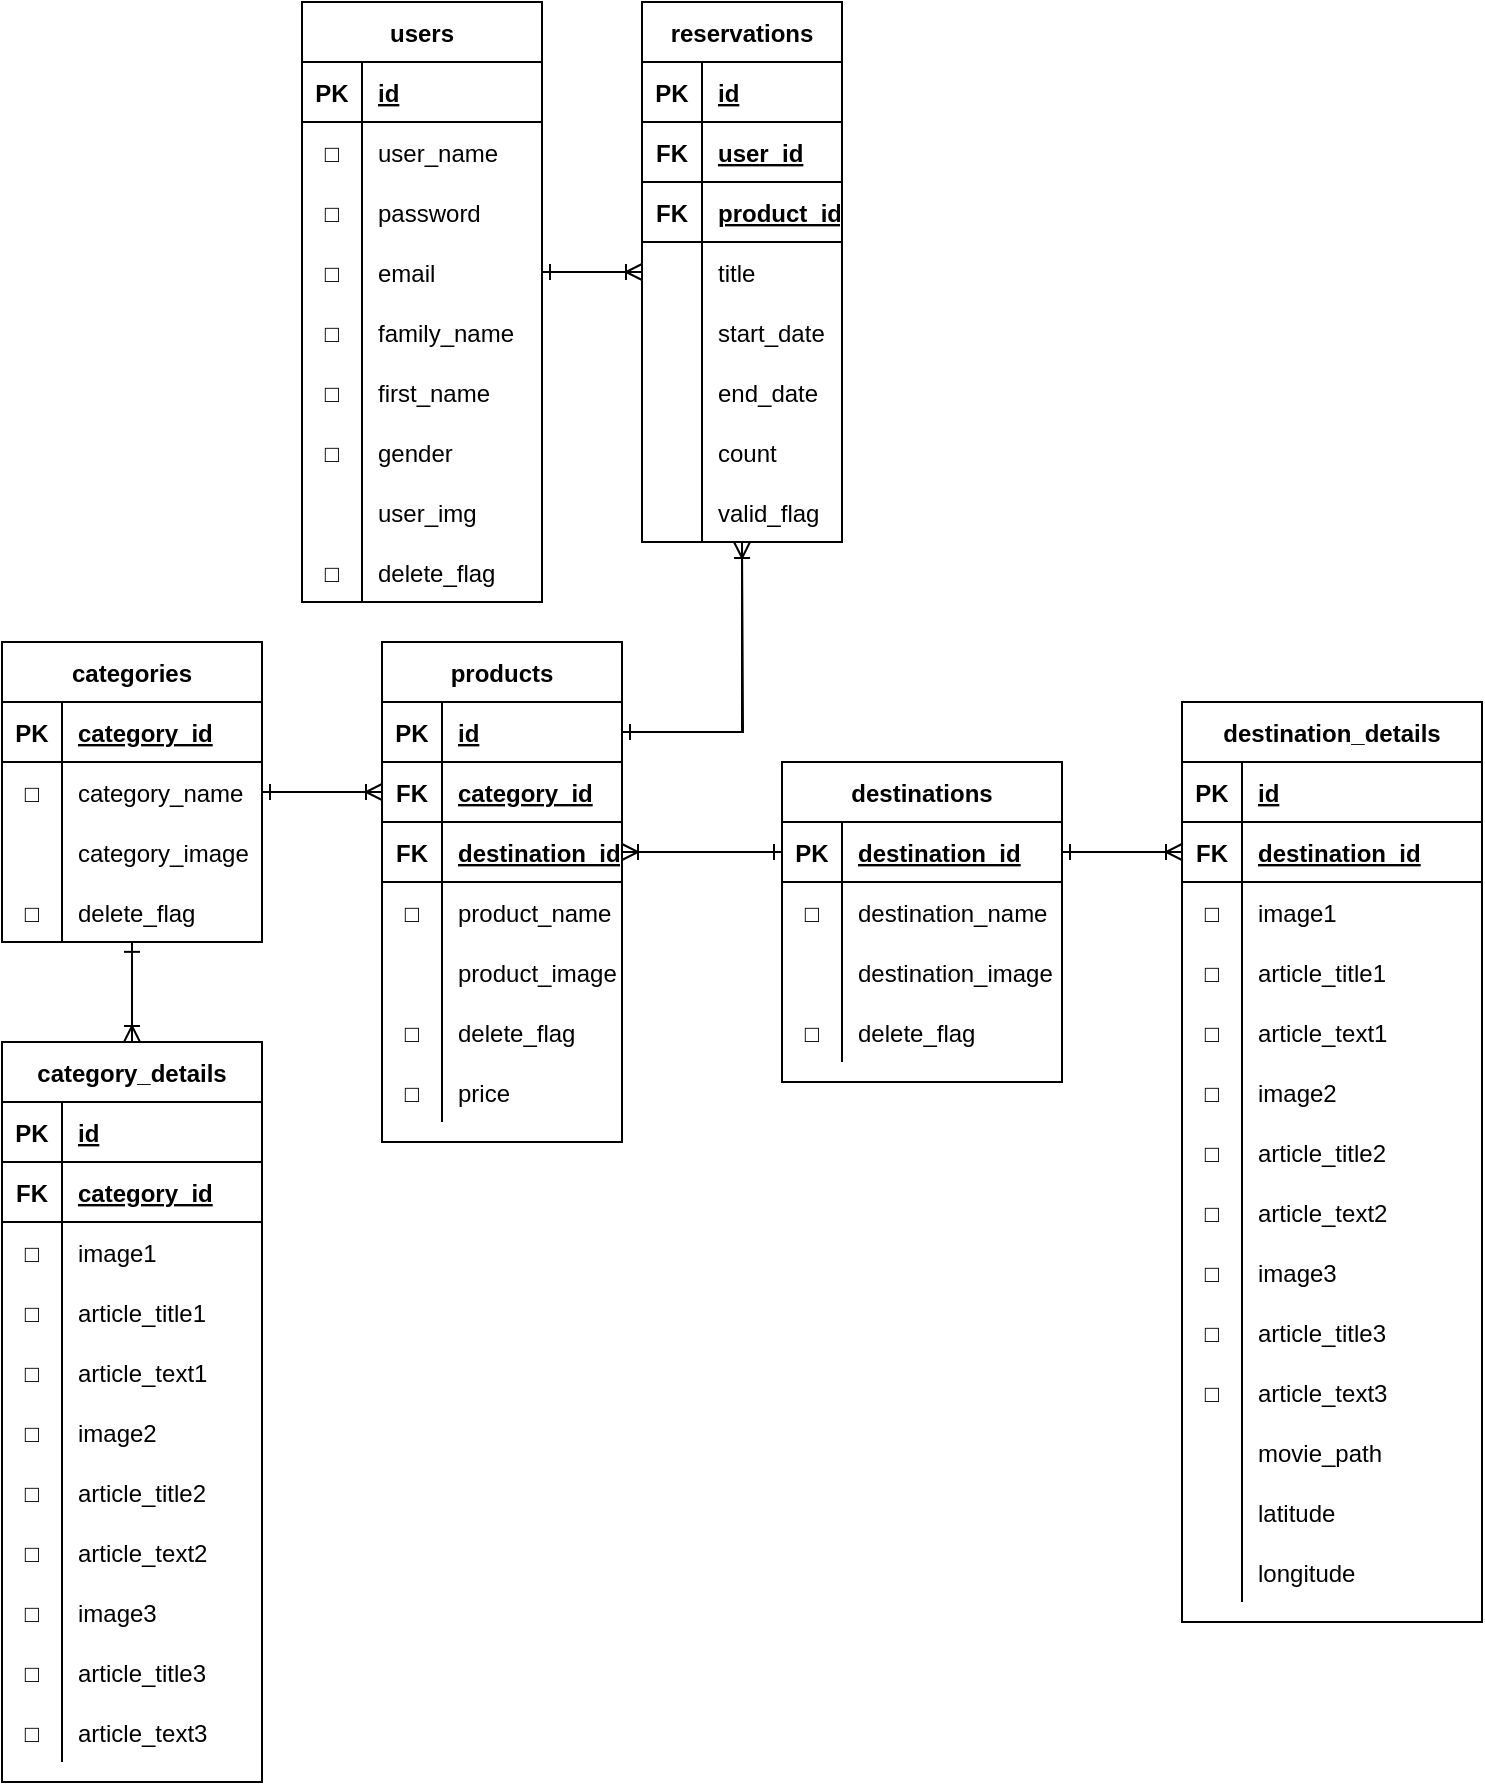 <mxfile version="13.10.0" type="embed" pages="2">
    <diagram id="PyOJjo-VzInXUAEtjm6p" name="USERS">
        <mxGraphModel dx="687" dy="492" grid="1" gridSize="10" guides="1" tooltips="1" connect="1" arrows="1" fold="1" page="1" pageScale="1" pageWidth="827" pageHeight="1169" math="0" shadow="0">
            <root>
                <mxCell id="0"/>
                <mxCell id="1" parent="0"/>
                <mxCell id="2" value="users" style="shape=table;startSize=30;container=1;collapsible=1;childLayout=tableLayout;fixedRows=1;rowLines=0;fontStyle=1;align=center;resizeLast=1;" parent="1" vertex="1">
                    <mxGeometry x="200" y="40" width="120" height="300" as="geometry">
                        <mxRectangle x="200" y="40" width="60" height="30" as="alternateBounds"/>
                    </mxGeometry>
                </mxCell>
                <mxCell id="3" value="" style="shape=partialRectangle;collapsible=0;dropTarget=0;pointerEvents=0;fillColor=none;top=0;left=0;bottom=1;right=0;points=[[0,0.5],[1,0.5]];portConstraint=eastwest;" parent="2" vertex="1">
                    <mxGeometry y="30" width="120" height="30" as="geometry"/>
                </mxCell>
                <mxCell id="4" value="PK" style="shape=partialRectangle;connectable=0;fillColor=none;top=0;left=0;bottom=0;right=0;fontStyle=1;overflow=hidden;" parent="3" vertex="1">
                    <mxGeometry width="30" height="30" as="geometry"/>
                </mxCell>
                <mxCell id="5" value="id" style="shape=partialRectangle;connectable=0;fillColor=none;top=0;left=0;bottom=0;right=0;align=left;spacingLeft=6;fontStyle=5;overflow=hidden;" parent="3" vertex="1">
                    <mxGeometry x="30" width="90" height="30" as="geometry"/>
                </mxCell>
                <mxCell id="6" value="" style="shape=partialRectangle;collapsible=0;dropTarget=0;pointerEvents=0;fillColor=none;top=0;left=0;bottom=0;right=0;points=[[0,0.5],[1,0.5]];portConstraint=eastwest;" parent="2" vertex="1">
                    <mxGeometry y="60" width="120" height="30" as="geometry"/>
                </mxCell>
                <mxCell id="7" value="□" style="shape=partialRectangle;connectable=0;fillColor=none;top=0;left=0;bottom=0;right=0;editable=1;overflow=hidden;" parent="6" vertex="1">
                    <mxGeometry width="30" height="30" as="geometry"/>
                </mxCell>
                <mxCell id="8" value="user_name" style="shape=partialRectangle;connectable=0;fillColor=none;top=0;left=0;bottom=0;right=0;align=left;spacingLeft=6;overflow=hidden;" parent="6" vertex="1">
                    <mxGeometry x="30" width="90" height="30" as="geometry"/>
                </mxCell>
                <mxCell id="9" value="" style="shape=partialRectangle;collapsible=0;dropTarget=0;pointerEvents=0;fillColor=none;top=0;left=0;bottom=0;right=0;points=[[0,0.5],[1,0.5]];portConstraint=eastwest;" parent="2" vertex="1">
                    <mxGeometry y="90" width="120" height="30" as="geometry"/>
                </mxCell>
                <mxCell id="10" value="□" style="shape=partialRectangle;connectable=0;fillColor=none;top=0;left=0;bottom=0;right=0;editable=1;overflow=hidden;" parent="9" vertex="1">
                    <mxGeometry width="30" height="30" as="geometry"/>
                </mxCell>
                <mxCell id="11" value="password" style="shape=partialRectangle;connectable=0;fillColor=none;top=0;left=0;bottom=0;right=0;align=left;spacingLeft=6;overflow=hidden;" parent="9" vertex="1">
                    <mxGeometry x="30" width="90" height="30" as="geometry"/>
                </mxCell>
                <mxCell id="12" value="" style="shape=partialRectangle;collapsible=0;dropTarget=0;pointerEvents=0;fillColor=none;top=0;left=0;bottom=0;right=0;points=[[0,0.5],[1,0.5]];portConstraint=eastwest;" parent="2" vertex="1">
                    <mxGeometry y="120" width="120" height="30" as="geometry"/>
                </mxCell>
                <mxCell id="13" value="□" style="shape=partialRectangle;connectable=0;fillColor=none;top=0;left=0;bottom=0;right=0;editable=1;overflow=hidden;" parent="12" vertex="1">
                    <mxGeometry width="30" height="30" as="geometry"/>
                </mxCell>
                <mxCell id="14" value="email" style="shape=partialRectangle;connectable=0;fillColor=none;top=0;left=0;bottom=0;right=0;align=left;spacingLeft=6;overflow=hidden;" parent="12" vertex="1">
                    <mxGeometry x="30" width="90" height="30" as="geometry"/>
                </mxCell>
                <mxCell id="29" style="shape=partialRectangle;collapsible=0;dropTarget=0;pointerEvents=0;fillColor=none;top=0;left=0;bottom=0;right=0;points=[[0,0.5],[1,0.5]];portConstraint=eastwest;" vertex="1" parent="2">
                    <mxGeometry y="150" width="120" height="30" as="geometry"/>
                </mxCell>
                <mxCell id="30" value="□" style="shape=partialRectangle;connectable=0;fillColor=none;top=0;left=0;bottom=0;right=0;editable=1;overflow=hidden;" vertex="1" parent="29">
                    <mxGeometry width="30" height="30" as="geometry"/>
                </mxCell>
                <mxCell id="31" value="family_name" style="shape=partialRectangle;connectable=0;fillColor=none;top=0;left=0;bottom=0;right=0;align=left;spacingLeft=6;overflow=hidden;" vertex="1" parent="29">
                    <mxGeometry x="30" width="90" height="30" as="geometry"/>
                </mxCell>
                <mxCell id="26" style="shape=partialRectangle;collapsible=0;dropTarget=0;pointerEvents=0;fillColor=none;top=0;left=0;bottom=0;right=0;points=[[0,0.5],[1,0.5]];portConstraint=eastwest;" vertex="1" parent="2">
                    <mxGeometry y="180" width="120" height="30" as="geometry"/>
                </mxCell>
                <mxCell id="27" value="□" style="shape=partialRectangle;connectable=0;fillColor=none;top=0;left=0;bottom=0;right=0;editable=1;overflow=hidden;" vertex="1" parent="26">
                    <mxGeometry width="30" height="30" as="geometry"/>
                </mxCell>
                <mxCell id="28" value="first_name" style="shape=partialRectangle;connectable=0;fillColor=none;top=0;left=0;bottom=0;right=0;align=left;spacingLeft=6;overflow=hidden;" vertex="1" parent="26">
                    <mxGeometry x="30" width="90" height="30" as="geometry"/>
                </mxCell>
                <mxCell id="23" style="shape=partialRectangle;collapsible=0;dropTarget=0;pointerEvents=0;fillColor=none;top=0;left=0;bottom=0;right=0;points=[[0,0.5],[1,0.5]];portConstraint=eastwest;" vertex="1" parent="2">
                    <mxGeometry y="210" width="120" height="30" as="geometry"/>
                </mxCell>
                <mxCell id="24" value="□" style="shape=partialRectangle;connectable=0;fillColor=none;top=0;left=0;bottom=0;right=0;editable=1;overflow=hidden;" vertex="1" parent="23">
                    <mxGeometry width="30" height="30" as="geometry"/>
                </mxCell>
                <mxCell id="25" value="gender" style="shape=partialRectangle;connectable=0;fillColor=none;top=0;left=0;bottom=0;right=0;align=left;spacingLeft=6;overflow=hidden;" vertex="1" parent="23">
                    <mxGeometry x="30" width="90" height="30" as="geometry"/>
                </mxCell>
                <mxCell id="20" style="shape=partialRectangle;collapsible=0;dropTarget=0;pointerEvents=0;fillColor=none;top=0;left=0;bottom=0;right=0;points=[[0,0.5],[1,0.5]];portConstraint=eastwest;" vertex="1" parent="2">
                    <mxGeometry y="240" width="120" height="30" as="geometry"/>
                </mxCell>
                <mxCell id="21" style="shape=partialRectangle;connectable=0;fillColor=none;top=0;left=0;bottom=0;right=0;editable=1;overflow=hidden;" vertex="1" parent="20">
                    <mxGeometry width="30" height="30" as="geometry"/>
                </mxCell>
                <mxCell id="22" value="user_img" style="shape=partialRectangle;connectable=0;fillColor=none;top=0;left=0;bottom=0;right=0;align=left;spacingLeft=6;overflow=hidden;" vertex="1" parent="20">
                    <mxGeometry x="30" width="90" height="30" as="geometry"/>
                </mxCell>
                <mxCell id="32" style="shape=partialRectangle;collapsible=0;dropTarget=0;pointerEvents=0;fillColor=none;top=0;left=0;bottom=0;right=0;points=[[0,0.5],[1,0.5]];portConstraint=eastwest;" vertex="1" parent="2">
                    <mxGeometry y="270" width="120" height="30" as="geometry"/>
                </mxCell>
                <mxCell id="33" value="□" style="shape=partialRectangle;connectable=0;fillColor=none;top=0;left=0;bottom=0;right=0;editable=1;overflow=hidden;" vertex="1" parent="32">
                    <mxGeometry width="30" height="30" as="geometry"/>
                </mxCell>
                <mxCell id="34" value="delete_flag" style="shape=partialRectangle;connectable=0;fillColor=none;top=0;left=0;bottom=0;right=0;align=left;spacingLeft=6;overflow=hidden;" vertex="1" parent="32">
                    <mxGeometry x="30" width="90" height="30" as="geometry"/>
                </mxCell>
                <mxCell id="36" style="edgeStyle=orthogonalEdgeStyle;rounded=0;orthogonalLoop=1;jettySize=auto;html=1;endArrow=ERoneToMany;endFill=0;" edge="1" parent="1" source="12">
                    <mxGeometry relative="1" as="geometry">
                        <mxPoint x="370" y="175" as="targetPoint"/>
                    </mxGeometry>
                </mxCell>
                <mxCell id="66" style="edgeStyle=orthogonalEdgeStyle;rounded=0;orthogonalLoop=1;jettySize=auto;html=1;endArrow=ERone;endFill=0;" edge="1" parent="1" source="37">
                    <mxGeometry relative="1" as="geometry">
                        <mxPoint x="320" y="175" as="targetPoint"/>
                    </mxGeometry>
                </mxCell>
                <mxCell id="fAkheadVpWQPYyhaj88S-92" style="edgeStyle=orthogonalEdgeStyle;rounded=0;orthogonalLoop=1;jettySize=auto;html=1;entryX=1;entryY=0.5;entryDx=0;entryDy=0;endArrow=ERone;endFill=0;" edge="1" parent="1" source="37" target="fAkheadVpWQPYyhaj88S-73">
                    <mxGeometry relative="1" as="geometry"/>
                </mxCell>
                <mxCell id="fAkheadVpWQPYyhaj88S-121" style="edgeStyle=orthogonalEdgeStyle;rounded=0;orthogonalLoop=1;jettySize=auto;html=1;entryX=1;entryY=0.5;entryDx=0;entryDy=0;endArrow=ERone;endFill=0;" edge="1" parent="1" source="37" target="fAkheadVpWQPYyhaj88S-67">
                    <mxGeometry relative="1" as="geometry"/>
                </mxCell>
                <mxCell id="37" value="reservations" style="shape=table;startSize=30;container=1;collapsible=1;childLayout=tableLayout;fixedRows=1;rowLines=0;fontStyle=1;align=center;resizeLast=1;" vertex="1" parent="1">
                    <mxGeometry x="370" y="40" width="100" height="270" as="geometry">
                        <mxRectangle x="370" y="40" width="100" height="30" as="alternateBounds"/>
                    </mxGeometry>
                </mxCell>
                <mxCell id="38" value="" style="shape=partialRectangle;collapsible=0;dropTarget=0;pointerEvents=0;fillColor=none;top=0;left=0;bottom=1;right=0;points=[[0,0.5],[1,0.5]];portConstraint=eastwest;" vertex="1" parent="37">
                    <mxGeometry y="30" width="100" height="30" as="geometry"/>
                </mxCell>
                <mxCell id="39" value="PK" style="shape=partialRectangle;connectable=0;fillColor=none;top=0;left=0;bottom=0;right=0;fontStyle=1;overflow=hidden;" vertex="1" parent="38">
                    <mxGeometry width="30" height="30" as="geometry"/>
                </mxCell>
                <mxCell id="40" value="id" style="shape=partialRectangle;connectable=0;fillColor=none;top=0;left=0;bottom=0;right=0;align=left;spacingLeft=6;fontStyle=5;overflow=hidden;" vertex="1" parent="38">
                    <mxGeometry x="30" width="70" height="30" as="geometry"/>
                </mxCell>
                <mxCell id="62" style="shape=partialRectangle;collapsible=0;dropTarget=0;pointerEvents=0;fillColor=none;top=0;left=0;bottom=1;right=0;points=[[0,0.5],[1,0.5]];portConstraint=eastwest;" vertex="1" parent="37">
                    <mxGeometry y="60" width="100" height="30" as="geometry"/>
                </mxCell>
                <mxCell id="63" value="FK" style="shape=partialRectangle;connectable=0;fillColor=none;top=0;left=0;bottom=0;right=0;fontStyle=1;overflow=hidden;" vertex="1" parent="62">
                    <mxGeometry width="30" height="30" as="geometry"/>
                </mxCell>
                <mxCell id="64" value="user_id" style="shape=partialRectangle;connectable=0;fillColor=none;top=0;left=0;bottom=0;right=0;align=left;spacingLeft=6;fontStyle=5;overflow=hidden;" vertex="1" parent="62">
                    <mxGeometry x="30" width="70" height="30" as="geometry"/>
                </mxCell>
                <mxCell id="fAkheadVpWQPYyhaj88S-93" style="shape=partialRectangle;collapsible=0;dropTarget=0;pointerEvents=0;fillColor=none;top=0;left=0;bottom=1;right=0;points=[[0,0.5],[1,0.5]];portConstraint=eastwest;" vertex="1" parent="37">
                    <mxGeometry y="90" width="100" height="30" as="geometry"/>
                </mxCell>
                <mxCell id="fAkheadVpWQPYyhaj88S-94" value="FK" style="shape=partialRectangle;connectable=0;fillColor=none;top=0;left=0;bottom=0;right=0;fontStyle=1;overflow=hidden;" vertex="1" parent="fAkheadVpWQPYyhaj88S-93">
                    <mxGeometry width="30" height="30" as="geometry"/>
                </mxCell>
                <mxCell id="fAkheadVpWQPYyhaj88S-95" value="product_id" style="shape=partialRectangle;connectable=0;fillColor=none;top=0;left=0;bottom=0;right=0;align=left;spacingLeft=6;fontStyle=5;overflow=hidden;" vertex="1" parent="fAkheadVpWQPYyhaj88S-93">
                    <mxGeometry x="30" width="70" height="30" as="geometry"/>
                </mxCell>
                <mxCell id="47" value="" style="shape=partialRectangle;collapsible=0;dropTarget=0;pointerEvents=0;fillColor=none;top=0;left=0;bottom=0;right=0;points=[[0,0.5],[1,0.5]];portConstraint=eastwest;" vertex="1" parent="37">
                    <mxGeometry y="120" width="100" height="30" as="geometry"/>
                </mxCell>
                <mxCell id="48" value="" style="shape=partialRectangle;connectable=0;fillColor=none;top=0;left=0;bottom=0;right=0;editable=1;overflow=hidden;" vertex="1" parent="47">
                    <mxGeometry width="30" height="30" as="geometry"/>
                </mxCell>
                <mxCell id="49" value="title" style="shape=partialRectangle;connectable=0;fillColor=none;top=0;left=0;bottom=0;right=0;align=left;spacingLeft=6;overflow=hidden;" vertex="1" parent="47">
                    <mxGeometry x="30" width="70" height="30" as="geometry"/>
                </mxCell>
                <mxCell id="50" style="shape=partialRectangle;collapsible=0;dropTarget=0;pointerEvents=0;fillColor=none;top=0;left=0;bottom=0;right=0;points=[[0,0.5],[1,0.5]];portConstraint=eastwest;" vertex="1" parent="37">
                    <mxGeometry y="150" width="100" height="30" as="geometry"/>
                </mxCell>
                <mxCell id="51" style="shape=partialRectangle;connectable=0;fillColor=none;top=0;left=0;bottom=0;right=0;editable=1;overflow=hidden;" vertex="1" parent="50">
                    <mxGeometry width="30" height="30" as="geometry"/>
                </mxCell>
                <mxCell id="52" value="start_date" style="shape=partialRectangle;connectable=0;fillColor=none;top=0;left=0;bottom=0;right=0;align=left;spacingLeft=6;overflow=hidden;" vertex="1" parent="50">
                    <mxGeometry x="30" width="70" height="30" as="geometry"/>
                </mxCell>
                <mxCell id="56" style="shape=partialRectangle;collapsible=0;dropTarget=0;pointerEvents=0;fillColor=none;top=0;left=0;bottom=0;right=0;points=[[0,0.5],[1,0.5]];portConstraint=eastwest;" vertex="1" parent="37">
                    <mxGeometry y="180" width="100" height="30" as="geometry"/>
                </mxCell>
                <mxCell id="57" style="shape=partialRectangle;connectable=0;fillColor=none;top=0;left=0;bottom=0;right=0;editable=1;overflow=hidden;" vertex="1" parent="56">
                    <mxGeometry width="30" height="30" as="geometry"/>
                </mxCell>
                <mxCell id="58" value="end_date" style="shape=partialRectangle;connectable=0;fillColor=none;top=0;left=0;bottom=0;right=0;align=left;spacingLeft=6;overflow=hidden;" vertex="1" parent="56">
                    <mxGeometry x="30" width="70" height="30" as="geometry"/>
                </mxCell>
                <mxCell id="53" style="shape=partialRectangle;collapsible=0;dropTarget=0;pointerEvents=0;fillColor=none;top=0;left=0;bottom=0;right=0;points=[[0,0.5],[1,0.5]];portConstraint=eastwest;" vertex="1" parent="37">
                    <mxGeometry y="210" width="100" height="30" as="geometry"/>
                </mxCell>
                <mxCell id="54" style="shape=partialRectangle;connectable=0;fillColor=none;top=0;left=0;bottom=0;right=0;editable=1;overflow=hidden;" vertex="1" parent="53">
                    <mxGeometry width="30" height="30" as="geometry"/>
                </mxCell>
                <mxCell id="55" value="count" style="shape=partialRectangle;connectable=0;fillColor=none;top=0;left=0;bottom=0;right=0;align=left;spacingLeft=6;overflow=hidden;" vertex="1" parent="53">
                    <mxGeometry x="30" width="70" height="30" as="geometry"/>
                </mxCell>
                <mxCell id="59" style="shape=partialRectangle;collapsible=0;dropTarget=0;pointerEvents=0;fillColor=none;top=0;left=0;bottom=0;right=0;points=[[0,0.5],[1,0.5]];portConstraint=eastwest;" vertex="1" parent="37">
                    <mxGeometry y="240" width="100" height="30" as="geometry"/>
                </mxCell>
                <mxCell id="60" style="shape=partialRectangle;connectable=0;fillColor=none;top=0;left=0;bottom=0;right=0;editable=1;overflow=hidden;" vertex="1" parent="59">
                    <mxGeometry width="30" height="30" as="geometry"/>
                </mxCell>
                <mxCell id="61" value="valid_flag" style="shape=partialRectangle;connectable=0;fillColor=none;top=0;left=0;bottom=0;right=0;align=left;spacingLeft=6;overflow=hidden;" vertex="1" parent="59">
                    <mxGeometry x="30" width="70" height="30" as="geometry"/>
                </mxCell>
                <mxCell id="fAkheadVpWQPYyhaj88S-66" value="products" style="shape=table;startSize=30;container=1;collapsible=1;childLayout=tableLayout;fixedRows=1;rowLines=0;fontStyle=1;align=center;resizeLast=1;" vertex="1" parent="1">
                    <mxGeometry x="240" y="360" width="120" height="250" as="geometry"/>
                </mxCell>
                <mxCell id="fAkheadVpWQPYyhaj88S-67" value="" style="shape=partialRectangle;collapsible=0;dropTarget=0;pointerEvents=0;fillColor=none;top=0;left=0;bottom=1;right=0;points=[[0,0.5],[1,0.5]];portConstraint=eastwest;" vertex="1" parent="fAkheadVpWQPYyhaj88S-66">
                    <mxGeometry y="30" width="120" height="30" as="geometry"/>
                </mxCell>
                <mxCell id="fAkheadVpWQPYyhaj88S-68" value="PK" style="shape=partialRectangle;connectable=0;fillColor=none;top=0;left=0;bottom=0;right=0;fontStyle=1;overflow=hidden;" vertex="1" parent="fAkheadVpWQPYyhaj88S-67">
                    <mxGeometry width="30" height="30" as="geometry"/>
                </mxCell>
                <mxCell id="fAkheadVpWQPYyhaj88S-69" value="id" style="shape=partialRectangle;connectable=0;fillColor=none;top=0;left=0;bottom=0;right=0;align=left;spacingLeft=6;fontStyle=5;overflow=hidden;" vertex="1" parent="fAkheadVpWQPYyhaj88S-67">
                    <mxGeometry x="30" width="90" height="30" as="geometry"/>
                </mxCell>
                <mxCell id="fAkheadVpWQPYyhaj88S-99" style="shape=partialRectangle;collapsible=0;dropTarget=0;pointerEvents=0;fillColor=none;top=0;left=0;bottom=1;right=0;points=[[0,0.5],[1,0.5]];portConstraint=eastwest;" vertex="1" parent="fAkheadVpWQPYyhaj88S-66">
                    <mxGeometry y="60" width="120" height="30" as="geometry"/>
                </mxCell>
                <mxCell id="fAkheadVpWQPYyhaj88S-100" value="FK" style="shape=partialRectangle;connectable=0;fillColor=none;top=0;left=0;bottom=0;right=0;fontStyle=1;overflow=hidden;" vertex="1" parent="fAkheadVpWQPYyhaj88S-99">
                    <mxGeometry width="30" height="30" as="geometry"/>
                </mxCell>
                <mxCell id="fAkheadVpWQPYyhaj88S-101" value="category_id" style="shape=partialRectangle;connectable=0;fillColor=none;top=0;left=0;bottom=0;right=0;align=left;spacingLeft=6;fontStyle=5;overflow=hidden;" vertex="1" parent="fAkheadVpWQPYyhaj88S-99">
                    <mxGeometry x="30" width="90" height="30" as="geometry"/>
                </mxCell>
                <mxCell id="fAkheadVpWQPYyhaj88S-96" style="shape=partialRectangle;collapsible=0;dropTarget=0;pointerEvents=0;fillColor=none;top=0;left=0;bottom=1;right=0;points=[[0,0.5],[1,0.5]];portConstraint=eastwest;" vertex="1" parent="fAkheadVpWQPYyhaj88S-66">
                    <mxGeometry y="90" width="120" height="30" as="geometry"/>
                </mxCell>
                <mxCell id="fAkheadVpWQPYyhaj88S-97" value="FK" style="shape=partialRectangle;connectable=0;fillColor=none;top=0;left=0;bottom=0;right=0;fontStyle=1;overflow=hidden;" vertex="1" parent="fAkheadVpWQPYyhaj88S-96">
                    <mxGeometry width="30" height="30" as="geometry"/>
                </mxCell>
                <mxCell id="fAkheadVpWQPYyhaj88S-98" value="destination_id" style="shape=partialRectangle;connectable=0;fillColor=none;top=0;left=0;bottom=0;right=0;align=left;spacingLeft=6;fontStyle=5;overflow=hidden;" vertex="1" parent="fAkheadVpWQPYyhaj88S-96">
                    <mxGeometry x="30" width="90" height="30" as="geometry"/>
                </mxCell>
                <mxCell id="fAkheadVpWQPYyhaj88S-70" value="" style="shape=partialRectangle;collapsible=0;dropTarget=0;pointerEvents=0;fillColor=none;top=0;left=0;bottom=0;right=0;points=[[0,0.5],[1,0.5]];portConstraint=eastwest;" vertex="1" parent="fAkheadVpWQPYyhaj88S-66">
                    <mxGeometry y="120" width="120" height="30" as="geometry"/>
                </mxCell>
                <mxCell id="fAkheadVpWQPYyhaj88S-71" value="□" style="shape=partialRectangle;connectable=0;fillColor=none;top=0;left=0;bottom=0;right=0;editable=1;overflow=hidden;" vertex="1" parent="fAkheadVpWQPYyhaj88S-70">
                    <mxGeometry width="30" height="30" as="geometry"/>
                </mxCell>
                <mxCell id="fAkheadVpWQPYyhaj88S-72" value="product_name" style="shape=partialRectangle;connectable=0;fillColor=none;top=0;left=0;bottom=0;right=0;align=left;spacingLeft=6;overflow=hidden;" vertex="1" parent="fAkheadVpWQPYyhaj88S-70">
                    <mxGeometry x="30" width="90" height="30" as="geometry"/>
                </mxCell>
                <mxCell id="fAkheadVpWQPYyhaj88S-76" value="" style="shape=partialRectangle;collapsible=0;dropTarget=0;pointerEvents=0;fillColor=none;top=0;left=0;bottom=0;right=0;points=[[0,0.5],[1,0.5]];portConstraint=eastwest;" vertex="1" parent="fAkheadVpWQPYyhaj88S-66">
                    <mxGeometry y="150" width="120" height="30" as="geometry"/>
                </mxCell>
                <mxCell id="fAkheadVpWQPYyhaj88S-77" value="" style="shape=partialRectangle;connectable=0;fillColor=none;top=0;left=0;bottom=0;right=0;editable=1;overflow=hidden;" vertex="1" parent="fAkheadVpWQPYyhaj88S-76">
                    <mxGeometry width="30" height="30" as="geometry"/>
                </mxCell>
                <mxCell id="fAkheadVpWQPYyhaj88S-78" value="product_image" style="shape=partialRectangle;connectable=0;fillColor=none;top=0;left=0;bottom=0;right=0;align=left;spacingLeft=6;overflow=hidden;" vertex="1" parent="fAkheadVpWQPYyhaj88S-76">
                    <mxGeometry x="30" width="90" height="30" as="geometry"/>
                </mxCell>
                <mxCell id="fAkheadVpWQPYyhaj88S-88" style="shape=partialRectangle;collapsible=0;dropTarget=0;pointerEvents=0;fillColor=none;top=0;left=0;bottom=0;right=0;points=[[0,0.5],[1,0.5]];portConstraint=eastwest;" vertex="1" parent="fAkheadVpWQPYyhaj88S-66">
                    <mxGeometry y="180" width="120" height="30" as="geometry"/>
                </mxCell>
                <mxCell id="fAkheadVpWQPYyhaj88S-89" value="□" style="shape=partialRectangle;connectable=0;fillColor=none;top=0;left=0;bottom=0;right=0;editable=1;overflow=hidden;" vertex="1" parent="fAkheadVpWQPYyhaj88S-88">
                    <mxGeometry width="30" height="30" as="geometry"/>
                </mxCell>
                <mxCell id="fAkheadVpWQPYyhaj88S-90" value="delete_flag" style="shape=partialRectangle;connectable=0;fillColor=none;top=0;left=0;bottom=0;right=0;align=left;spacingLeft=6;overflow=hidden;" vertex="1" parent="fAkheadVpWQPYyhaj88S-88">
                    <mxGeometry x="30" width="90" height="30" as="geometry"/>
                </mxCell>
                <mxCell id="fAkheadVpWQPYyhaj88S-82" style="shape=partialRectangle;collapsible=0;dropTarget=0;pointerEvents=0;fillColor=none;top=0;left=0;bottom=0;right=0;points=[[0,0.5],[1,0.5]];portConstraint=eastwest;" vertex="1" parent="fAkheadVpWQPYyhaj88S-66">
                    <mxGeometry y="210" width="120" height="30" as="geometry"/>
                </mxCell>
                <mxCell id="fAkheadVpWQPYyhaj88S-83" value="□" style="shape=partialRectangle;connectable=0;fillColor=none;top=0;left=0;bottom=0;right=0;editable=1;overflow=hidden;" vertex="1" parent="fAkheadVpWQPYyhaj88S-82">
                    <mxGeometry width="30" height="30" as="geometry"/>
                </mxCell>
                <mxCell id="fAkheadVpWQPYyhaj88S-84" value="price" style="shape=partialRectangle;connectable=0;fillColor=none;top=0;left=0;bottom=0;right=0;align=left;spacingLeft=6;overflow=hidden;" vertex="1" parent="fAkheadVpWQPYyhaj88S-82">
                    <mxGeometry x="30" width="90" height="30" as="geometry"/>
                </mxCell>
                <mxCell id="fAkheadVpWQPYyhaj88S-91" style="edgeStyle=orthogonalEdgeStyle;rounded=0;orthogonalLoop=1;jettySize=auto;html=1;endArrow=ERoneToMany;endFill=0;entryX=0.497;entryY=1.021;entryDx=0;entryDy=0;entryPerimeter=0;" edge="1" parent="1" source="fAkheadVpWQPYyhaj88S-73" target="59">
                    <mxGeometry relative="1" as="geometry">
                        <mxPoint x="420" y="320" as="targetPoint"/>
                    </mxGeometry>
                </mxCell>
                <mxCell id="fAkheadVpWQPYyhaj88S-119" style="edgeStyle=orthogonalEdgeStyle;rounded=0;orthogonalLoop=1;jettySize=auto;html=1;entryX=0;entryY=0.5;entryDx=0;entryDy=0;endArrow=ERoneToMany;endFill=0;" edge="1" parent="1" source="fAkheadVpWQPYyhaj88S-102" target="fAkheadVpWQPYyhaj88S-99">
                    <mxGeometry relative="1" as="geometry"/>
                </mxCell>
                <mxCell id="fAkheadVpWQPYyhaj88S-184" style="edgeStyle=orthogonalEdgeStyle;rounded=0;orthogonalLoop=1;jettySize=auto;html=1;entryX=0.5;entryY=0;entryDx=0;entryDy=0;endArrow=ERoneToMany;endFill=0;" edge="1" parent="1" source="fAkheadVpWQPYyhaj88S-102" target="fAkheadVpWQPYyhaj88S-143">
                    <mxGeometry relative="1" as="geometry"/>
                </mxCell>
                <mxCell id="fAkheadVpWQPYyhaj88S-102" value="categories" style="shape=table;startSize=30;container=1;collapsible=1;childLayout=tableLayout;fixedRows=1;rowLines=0;fontStyle=1;align=center;resizeLast=1;" vertex="1" parent="1">
                    <mxGeometry x="50" y="360" width="130" height="150" as="geometry"/>
                </mxCell>
                <mxCell id="fAkheadVpWQPYyhaj88S-103" value="" style="shape=partialRectangle;collapsible=0;dropTarget=0;pointerEvents=0;fillColor=none;top=0;left=0;bottom=1;right=0;points=[[0,0.5],[1,0.5]];portConstraint=eastwest;" vertex="1" parent="fAkheadVpWQPYyhaj88S-102">
                    <mxGeometry y="30" width="130" height="30" as="geometry"/>
                </mxCell>
                <mxCell id="fAkheadVpWQPYyhaj88S-104" value="PK" style="shape=partialRectangle;connectable=0;fillColor=none;top=0;left=0;bottom=0;right=0;fontStyle=1;overflow=hidden;" vertex="1" parent="fAkheadVpWQPYyhaj88S-103">
                    <mxGeometry width="30" height="30" as="geometry"/>
                </mxCell>
                <mxCell id="fAkheadVpWQPYyhaj88S-105" value="category_id" style="shape=partialRectangle;connectable=0;fillColor=none;top=0;left=0;bottom=0;right=0;align=left;spacingLeft=6;fontStyle=5;overflow=hidden;" vertex="1" parent="fAkheadVpWQPYyhaj88S-103">
                    <mxGeometry x="30" width="100" height="30" as="geometry"/>
                </mxCell>
                <mxCell id="fAkheadVpWQPYyhaj88S-106" value="" style="shape=partialRectangle;collapsible=0;dropTarget=0;pointerEvents=0;fillColor=none;top=0;left=0;bottom=0;right=0;points=[[0,0.5],[1,0.5]];portConstraint=eastwest;" vertex="1" parent="fAkheadVpWQPYyhaj88S-102">
                    <mxGeometry y="60" width="130" height="30" as="geometry"/>
                </mxCell>
                <mxCell id="fAkheadVpWQPYyhaj88S-107" value="□" style="shape=partialRectangle;connectable=0;fillColor=none;top=0;left=0;bottom=0;right=0;editable=1;overflow=hidden;" vertex="1" parent="fAkheadVpWQPYyhaj88S-106">
                    <mxGeometry width="30" height="30" as="geometry"/>
                </mxCell>
                <mxCell id="fAkheadVpWQPYyhaj88S-108" value="category_name" style="shape=partialRectangle;connectable=0;fillColor=none;top=0;left=0;bottom=0;right=0;align=left;spacingLeft=6;overflow=hidden;" vertex="1" parent="fAkheadVpWQPYyhaj88S-106">
                    <mxGeometry x="30" width="100" height="30" as="geometry"/>
                </mxCell>
                <mxCell id="fAkheadVpWQPYyhaj88S-109" value="" style="shape=partialRectangle;collapsible=0;dropTarget=0;pointerEvents=0;fillColor=none;top=0;left=0;bottom=0;right=0;points=[[0,0.5],[1,0.5]];portConstraint=eastwest;" vertex="1" parent="fAkheadVpWQPYyhaj88S-102">
                    <mxGeometry y="90" width="130" height="30" as="geometry"/>
                </mxCell>
                <mxCell id="fAkheadVpWQPYyhaj88S-110" value="" style="shape=partialRectangle;connectable=0;fillColor=none;top=0;left=0;bottom=0;right=0;editable=1;overflow=hidden;" vertex="1" parent="fAkheadVpWQPYyhaj88S-109">
                    <mxGeometry width="30" height="30" as="geometry"/>
                </mxCell>
                <mxCell id="fAkheadVpWQPYyhaj88S-111" value="category_image" style="shape=partialRectangle;connectable=0;fillColor=none;top=0;left=0;bottom=0;right=0;align=left;spacingLeft=6;overflow=hidden;" vertex="1" parent="fAkheadVpWQPYyhaj88S-109">
                    <mxGeometry x="30" width="100" height="30" as="geometry"/>
                </mxCell>
                <mxCell id="fAkheadVpWQPYyhaj88S-112" value="" style="shape=partialRectangle;collapsible=0;dropTarget=0;pointerEvents=0;fillColor=none;top=0;left=0;bottom=0;right=0;points=[[0,0.5],[1,0.5]];portConstraint=eastwest;" vertex="1" parent="fAkheadVpWQPYyhaj88S-102">
                    <mxGeometry y="120" width="130" height="30" as="geometry"/>
                </mxCell>
                <mxCell id="fAkheadVpWQPYyhaj88S-113" value="□" style="shape=partialRectangle;connectable=0;fillColor=none;top=0;left=0;bottom=0;right=0;editable=1;overflow=hidden;" vertex="1" parent="fAkheadVpWQPYyhaj88S-112">
                    <mxGeometry width="30" height="30" as="geometry"/>
                </mxCell>
                <mxCell id="fAkheadVpWQPYyhaj88S-114" value="delete_flag" style="shape=partialRectangle;connectable=0;fillColor=none;top=0;left=0;bottom=0;right=0;align=left;spacingLeft=6;overflow=hidden;" vertex="1" parent="fAkheadVpWQPYyhaj88S-112">
                    <mxGeometry x="30" width="100" height="30" as="geometry"/>
                </mxCell>
                <mxCell id="fAkheadVpWQPYyhaj88S-120" style="edgeStyle=orthogonalEdgeStyle;rounded=0;orthogonalLoop=1;jettySize=auto;html=1;entryX=1;entryY=0.5;entryDx=0;entryDy=0;endArrow=ERone;endFill=0;" edge="1" parent="1" source="fAkheadVpWQPYyhaj88S-99" target="fAkheadVpWQPYyhaj88S-106">
                    <mxGeometry relative="1" as="geometry"/>
                </mxCell>
                <mxCell id="fAkheadVpWQPYyhaj88S-123" style="edgeStyle=orthogonalEdgeStyle;rounded=0;orthogonalLoop=1;jettySize=auto;html=1;endArrow=ERoneToMany;endFill=0;" edge="1" parent="1" source="fAkheadVpWQPYyhaj88S-67">
                    <mxGeometry relative="1" as="geometry">
                        <mxPoint x="420" y="310" as="targetPoint"/>
                    </mxGeometry>
                </mxCell>
                <mxCell id="fAkheadVpWQPYyhaj88S-124" value="destinations" style="shape=table;startSize=30;container=1;collapsible=1;childLayout=tableLayout;fixedRows=1;rowLines=0;fontStyle=1;align=center;resizeLast=1;" vertex="1" parent="1">
                    <mxGeometry x="440" y="420" width="140" height="160" as="geometry"/>
                </mxCell>
                <mxCell id="fAkheadVpWQPYyhaj88S-125" value="" style="shape=partialRectangle;collapsible=0;dropTarget=0;pointerEvents=0;fillColor=none;top=0;left=0;bottom=1;right=0;points=[[0,0.5],[1,0.5]];portConstraint=eastwest;" vertex="1" parent="fAkheadVpWQPYyhaj88S-124">
                    <mxGeometry y="30" width="140" height="30" as="geometry"/>
                </mxCell>
                <mxCell id="fAkheadVpWQPYyhaj88S-126" value="PK" style="shape=partialRectangle;connectable=0;fillColor=none;top=0;left=0;bottom=0;right=0;fontStyle=1;overflow=hidden;" vertex="1" parent="fAkheadVpWQPYyhaj88S-125">
                    <mxGeometry width="30" height="30" as="geometry"/>
                </mxCell>
                <mxCell id="fAkheadVpWQPYyhaj88S-127" value="destination_id" style="shape=partialRectangle;connectable=0;fillColor=none;top=0;left=0;bottom=0;right=0;align=left;spacingLeft=6;fontStyle=5;overflow=hidden;" vertex="1" parent="fAkheadVpWQPYyhaj88S-125">
                    <mxGeometry x="30" width="110" height="30" as="geometry"/>
                </mxCell>
                <mxCell id="fAkheadVpWQPYyhaj88S-128" value="" style="shape=partialRectangle;collapsible=0;dropTarget=0;pointerEvents=0;fillColor=none;top=0;left=0;bottom=0;right=0;points=[[0,0.5],[1,0.5]];portConstraint=eastwest;" vertex="1" parent="fAkheadVpWQPYyhaj88S-124">
                    <mxGeometry y="60" width="140" height="30" as="geometry"/>
                </mxCell>
                <mxCell id="fAkheadVpWQPYyhaj88S-129" value="□" style="shape=partialRectangle;connectable=0;fillColor=none;top=0;left=0;bottom=0;right=0;editable=1;overflow=hidden;" vertex="1" parent="fAkheadVpWQPYyhaj88S-128">
                    <mxGeometry width="30" height="30" as="geometry"/>
                </mxCell>
                <mxCell id="fAkheadVpWQPYyhaj88S-130" value="destination_name" style="shape=partialRectangle;connectable=0;fillColor=none;top=0;left=0;bottom=0;right=0;align=left;spacingLeft=6;overflow=hidden;" vertex="1" parent="fAkheadVpWQPYyhaj88S-128">
                    <mxGeometry x="30" width="110" height="30" as="geometry"/>
                </mxCell>
                <mxCell id="fAkheadVpWQPYyhaj88S-131" value="" style="shape=partialRectangle;collapsible=0;dropTarget=0;pointerEvents=0;fillColor=none;top=0;left=0;bottom=0;right=0;points=[[0,0.5],[1,0.5]];portConstraint=eastwest;" vertex="1" parent="fAkheadVpWQPYyhaj88S-124">
                    <mxGeometry y="90" width="140" height="30" as="geometry"/>
                </mxCell>
                <mxCell id="fAkheadVpWQPYyhaj88S-132" value="" style="shape=partialRectangle;connectable=0;fillColor=none;top=0;left=0;bottom=0;right=0;editable=1;overflow=hidden;" vertex="1" parent="fAkheadVpWQPYyhaj88S-131">
                    <mxGeometry width="30" height="30" as="geometry"/>
                </mxCell>
                <mxCell id="fAkheadVpWQPYyhaj88S-133" value="destination_image" style="shape=partialRectangle;connectable=0;fillColor=none;top=0;left=0;bottom=0;right=0;align=left;spacingLeft=6;overflow=hidden;" vertex="1" parent="fAkheadVpWQPYyhaj88S-131">
                    <mxGeometry x="30" width="110" height="30" as="geometry"/>
                </mxCell>
                <mxCell id="fAkheadVpWQPYyhaj88S-134" value="" style="shape=partialRectangle;collapsible=0;dropTarget=0;pointerEvents=0;fillColor=none;top=0;left=0;bottom=0;right=0;points=[[0,0.5],[1,0.5]];portConstraint=eastwest;" vertex="1" parent="fAkheadVpWQPYyhaj88S-124">
                    <mxGeometry y="120" width="140" height="30" as="geometry"/>
                </mxCell>
                <mxCell id="fAkheadVpWQPYyhaj88S-135" value="□" style="shape=partialRectangle;connectable=0;fillColor=none;top=0;left=0;bottom=0;right=0;editable=1;overflow=hidden;" vertex="1" parent="fAkheadVpWQPYyhaj88S-134">
                    <mxGeometry width="30" height="30" as="geometry"/>
                </mxCell>
                <mxCell id="fAkheadVpWQPYyhaj88S-136" value="delete_flag" style="shape=partialRectangle;connectable=0;fillColor=none;top=0;left=0;bottom=0;right=0;align=left;spacingLeft=6;overflow=hidden;" vertex="1" parent="fAkheadVpWQPYyhaj88S-134">
                    <mxGeometry x="30" width="110" height="30" as="geometry"/>
                </mxCell>
                <mxCell id="fAkheadVpWQPYyhaj88S-141" style="edgeStyle=orthogonalEdgeStyle;rounded=0;orthogonalLoop=1;jettySize=auto;html=1;entryX=0;entryY=0.5;entryDx=0;entryDy=0;endArrow=ERone;endFill=0;" edge="1" parent="1" source="fAkheadVpWQPYyhaj88S-96" target="fAkheadVpWQPYyhaj88S-125">
                    <mxGeometry relative="1" as="geometry"/>
                </mxCell>
                <mxCell id="fAkheadVpWQPYyhaj88S-142" style="edgeStyle=orthogonalEdgeStyle;rounded=0;orthogonalLoop=1;jettySize=auto;html=1;entryX=1;entryY=0.5;entryDx=0;entryDy=0;endArrow=ERoneToMany;endFill=0;" edge="1" parent="1" source="fAkheadVpWQPYyhaj88S-125" target="fAkheadVpWQPYyhaj88S-96">
                    <mxGeometry relative="1" as="geometry"/>
                </mxCell>
                <mxCell id="fAkheadVpWQPYyhaj88S-183" style="edgeStyle=orthogonalEdgeStyle;rounded=0;orthogonalLoop=1;jettySize=auto;html=1;entryX=0.5;entryY=1.031;entryDx=0;entryDy=0;entryPerimeter=0;endArrow=ERone;endFill=0;" edge="1" parent="1" source="fAkheadVpWQPYyhaj88S-143" target="fAkheadVpWQPYyhaj88S-112">
                    <mxGeometry relative="1" as="geometry"/>
                </mxCell>
                <mxCell id="fAkheadVpWQPYyhaj88S-143" value="category_details" style="shape=table;startSize=30;container=1;collapsible=1;childLayout=tableLayout;fixedRows=1;rowLines=0;fontStyle=1;align=center;resizeLast=1;" vertex="1" parent="1">
                    <mxGeometry x="50" y="560" width="130" height="370" as="geometry"/>
                </mxCell>
                <mxCell id="fAkheadVpWQPYyhaj88S-144" value="" style="shape=partialRectangle;collapsible=0;dropTarget=0;pointerEvents=0;fillColor=none;top=0;left=0;bottom=1;right=0;points=[[0,0.5],[1,0.5]];portConstraint=eastwest;" vertex="1" parent="fAkheadVpWQPYyhaj88S-143">
                    <mxGeometry y="30" width="130" height="30" as="geometry"/>
                </mxCell>
                <mxCell id="fAkheadVpWQPYyhaj88S-145" value="PK" style="shape=partialRectangle;connectable=0;fillColor=none;top=0;left=0;bottom=0;right=0;fontStyle=1;overflow=hidden;" vertex="1" parent="fAkheadVpWQPYyhaj88S-144">
                    <mxGeometry width="30" height="30" as="geometry"/>
                </mxCell>
                <mxCell id="fAkheadVpWQPYyhaj88S-146" value="id" style="shape=partialRectangle;connectable=0;fillColor=none;top=0;left=0;bottom=0;right=0;align=left;spacingLeft=6;fontStyle=5;overflow=hidden;" vertex="1" parent="fAkheadVpWQPYyhaj88S-144">
                    <mxGeometry x="30" width="100" height="30" as="geometry"/>
                </mxCell>
                <mxCell id="fAkheadVpWQPYyhaj88S-180" style="shape=partialRectangle;collapsible=0;dropTarget=0;pointerEvents=0;fillColor=none;top=0;left=0;bottom=1;right=0;points=[[0,0.5],[1,0.5]];portConstraint=eastwest;" vertex="1" parent="fAkheadVpWQPYyhaj88S-143">
                    <mxGeometry y="60" width="130" height="30" as="geometry"/>
                </mxCell>
                <mxCell id="fAkheadVpWQPYyhaj88S-181" value="FK" style="shape=partialRectangle;connectable=0;fillColor=none;top=0;left=0;bottom=0;right=0;fontStyle=1;overflow=hidden;" vertex="1" parent="fAkheadVpWQPYyhaj88S-180">
                    <mxGeometry width="30" height="30" as="geometry"/>
                </mxCell>
                <mxCell id="fAkheadVpWQPYyhaj88S-182" value="category_id" style="shape=partialRectangle;connectable=0;fillColor=none;top=0;left=0;bottom=0;right=0;align=left;spacingLeft=6;fontStyle=5;overflow=hidden;" vertex="1" parent="fAkheadVpWQPYyhaj88S-180">
                    <mxGeometry x="30" width="100" height="30" as="geometry"/>
                </mxCell>
                <mxCell id="fAkheadVpWQPYyhaj88S-147" value="" style="shape=partialRectangle;collapsible=0;dropTarget=0;pointerEvents=0;fillColor=none;top=0;left=0;bottom=0;right=0;points=[[0,0.5],[1,0.5]];portConstraint=eastwest;" vertex="1" parent="fAkheadVpWQPYyhaj88S-143">
                    <mxGeometry y="90" width="130" height="30" as="geometry"/>
                </mxCell>
                <mxCell id="fAkheadVpWQPYyhaj88S-148" value="□" style="shape=partialRectangle;connectable=0;fillColor=none;top=0;left=0;bottom=0;right=0;editable=1;overflow=hidden;" vertex="1" parent="fAkheadVpWQPYyhaj88S-147">
                    <mxGeometry width="30" height="30" as="geometry"/>
                </mxCell>
                <mxCell id="fAkheadVpWQPYyhaj88S-149" value="image1" style="shape=partialRectangle;connectable=0;fillColor=none;top=0;left=0;bottom=0;right=0;align=left;spacingLeft=6;overflow=hidden;" vertex="1" parent="fAkheadVpWQPYyhaj88S-147">
                    <mxGeometry x="30" width="100" height="30" as="geometry"/>
                </mxCell>
                <mxCell id="fAkheadVpWQPYyhaj88S-150" value="" style="shape=partialRectangle;collapsible=0;dropTarget=0;pointerEvents=0;fillColor=none;top=0;left=0;bottom=0;right=0;points=[[0,0.5],[1,0.5]];portConstraint=eastwest;" vertex="1" parent="fAkheadVpWQPYyhaj88S-143">
                    <mxGeometry y="120" width="130" height="30" as="geometry"/>
                </mxCell>
                <mxCell id="fAkheadVpWQPYyhaj88S-151" value="□" style="shape=partialRectangle;connectable=0;fillColor=none;top=0;left=0;bottom=0;right=0;editable=1;overflow=hidden;" vertex="1" parent="fAkheadVpWQPYyhaj88S-150">
                    <mxGeometry width="30" height="30" as="geometry"/>
                </mxCell>
                <mxCell id="fAkheadVpWQPYyhaj88S-152" value="article_title1" style="shape=partialRectangle;connectable=0;fillColor=none;top=0;left=0;bottom=0;right=0;align=left;spacingLeft=6;overflow=hidden;" vertex="1" parent="fAkheadVpWQPYyhaj88S-150">
                    <mxGeometry x="30" width="100" height="30" as="geometry"/>
                </mxCell>
                <mxCell id="fAkheadVpWQPYyhaj88S-153" value="" style="shape=partialRectangle;collapsible=0;dropTarget=0;pointerEvents=0;fillColor=none;top=0;left=0;bottom=0;right=0;points=[[0,0.5],[1,0.5]];portConstraint=eastwest;" vertex="1" parent="fAkheadVpWQPYyhaj88S-143">
                    <mxGeometry y="150" width="130" height="30" as="geometry"/>
                </mxCell>
                <mxCell id="fAkheadVpWQPYyhaj88S-154" value="□" style="shape=partialRectangle;connectable=0;fillColor=none;top=0;left=0;bottom=0;right=0;editable=1;overflow=hidden;" vertex="1" parent="fAkheadVpWQPYyhaj88S-153">
                    <mxGeometry width="30" height="30" as="geometry"/>
                </mxCell>
                <mxCell id="fAkheadVpWQPYyhaj88S-155" value="article_text1" style="shape=partialRectangle;connectable=0;fillColor=none;top=0;left=0;bottom=0;right=0;align=left;spacingLeft=6;overflow=hidden;" vertex="1" parent="fAkheadVpWQPYyhaj88S-153">
                    <mxGeometry x="30" width="100" height="30" as="geometry"/>
                </mxCell>
                <mxCell id="fAkheadVpWQPYyhaj88S-177" style="shape=partialRectangle;collapsible=0;dropTarget=0;pointerEvents=0;fillColor=none;top=0;left=0;bottom=0;right=0;points=[[0,0.5],[1,0.5]];portConstraint=eastwest;" vertex="1" parent="fAkheadVpWQPYyhaj88S-143">
                    <mxGeometry y="180" width="130" height="30" as="geometry"/>
                </mxCell>
                <mxCell id="fAkheadVpWQPYyhaj88S-178" value="□" style="shape=partialRectangle;connectable=0;fillColor=none;top=0;left=0;bottom=0;right=0;editable=1;overflow=hidden;" vertex="1" parent="fAkheadVpWQPYyhaj88S-177">
                    <mxGeometry width="30" height="30" as="geometry"/>
                </mxCell>
                <mxCell id="fAkheadVpWQPYyhaj88S-179" value="image2" style="shape=partialRectangle;connectable=0;fillColor=none;top=0;left=0;bottom=0;right=0;align=left;spacingLeft=6;overflow=hidden;" vertex="1" parent="fAkheadVpWQPYyhaj88S-177">
                    <mxGeometry x="30" width="100" height="30" as="geometry"/>
                </mxCell>
                <mxCell id="fAkheadVpWQPYyhaj88S-174" style="shape=partialRectangle;collapsible=0;dropTarget=0;pointerEvents=0;fillColor=none;top=0;left=0;bottom=0;right=0;points=[[0,0.5],[1,0.5]];portConstraint=eastwest;" vertex="1" parent="fAkheadVpWQPYyhaj88S-143">
                    <mxGeometry y="210" width="130" height="30" as="geometry"/>
                </mxCell>
                <mxCell id="fAkheadVpWQPYyhaj88S-175" value="□" style="shape=partialRectangle;connectable=0;fillColor=none;top=0;left=0;bottom=0;right=0;editable=1;overflow=hidden;" vertex="1" parent="fAkheadVpWQPYyhaj88S-174">
                    <mxGeometry width="30" height="30" as="geometry"/>
                </mxCell>
                <mxCell id="fAkheadVpWQPYyhaj88S-176" value="article_title2" style="shape=partialRectangle;connectable=0;fillColor=none;top=0;left=0;bottom=0;right=0;align=left;spacingLeft=6;overflow=hidden;" vertex="1" parent="fAkheadVpWQPYyhaj88S-174">
                    <mxGeometry x="30" width="100" height="30" as="geometry"/>
                </mxCell>
                <mxCell id="fAkheadVpWQPYyhaj88S-171" style="shape=partialRectangle;collapsible=0;dropTarget=0;pointerEvents=0;fillColor=none;top=0;left=0;bottom=0;right=0;points=[[0,0.5],[1,0.5]];portConstraint=eastwest;" vertex="1" parent="fAkheadVpWQPYyhaj88S-143">
                    <mxGeometry y="240" width="130" height="30" as="geometry"/>
                </mxCell>
                <mxCell id="fAkheadVpWQPYyhaj88S-172" value="□" style="shape=partialRectangle;connectable=0;fillColor=none;top=0;left=0;bottom=0;right=0;editable=1;overflow=hidden;" vertex="1" parent="fAkheadVpWQPYyhaj88S-171">
                    <mxGeometry width="30" height="30" as="geometry"/>
                </mxCell>
                <mxCell id="fAkheadVpWQPYyhaj88S-173" value="article_text2" style="shape=partialRectangle;connectable=0;fillColor=none;top=0;left=0;bottom=0;right=0;align=left;spacingLeft=6;overflow=hidden;" vertex="1" parent="fAkheadVpWQPYyhaj88S-171">
                    <mxGeometry x="30" width="100" height="30" as="geometry"/>
                </mxCell>
                <mxCell id="fAkheadVpWQPYyhaj88S-168" style="shape=partialRectangle;collapsible=0;dropTarget=0;pointerEvents=0;fillColor=none;top=0;left=0;bottom=0;right=0;points=[[0,0.5],[1,0.5]];portConstraint=eastwest;" vertex="1" parent="fAkheadVpWQPYyhaj88S-143">
                    <mxGeometry y="270" width="130" height="30" as="geometry"/>
                </mxCell>
                <mxCell id="fAkheadVpWQPYyhaj88S-169" value="□" style="shape=partialRectangle;connectable=0;fillColor=none;top=0;left=0;bottom=0;right=0;editable=1;overflow=hidden;" vertex="1" parent="fAkheadVpWQPYyhaj88S-168">
                    <mxGeometry width="30" height="30" as="geometry"/>
                </mxCell>
                <mxCell id="fAkheadVpWQPYyhaj88S-170" value="image3" style="shape=partialRectangle;connectable=0;fillColor=none;top=0;left=0;bottom=0;right=0;align=left;spacingLeft=6;overflow=hidden;" vertex="1" parent="fAkheadVpWQPYyhaj88S-168">
                    <mxGeometry x="30" width="100" height="30" as="geometry"/>
                </mxCell>
                <mxCell id="fAkheadVpWQPYyhaj88S-165" style="shape=partialRectangle;collapsible=0;dropTarget=0;pointerEvents=0;fillColor=none;top=0;left=0;bottom=0;right=0;points=[[0,0.5],[1,0.5]];portConstraint=eastwest;" vertex="1" parent="fAkheadVpWQPYyhaj88S-143">
                    <mxGeometry y="300" width="130" height="30" as="geometry"/>
                </mxCell>
                <mxCell id="fAkheadVpWQPYyhaj88S-166" value="□" style="shape=partialRectangle;connectable=0;fillColor=none;top=0;left=0;bottom=0;right=0;editable=1;overflow=hidden;" vertex="1" parent="fAkheadVpWQPYyhaj88S-165">
                    <mxGeometry width="30" height="30" as="geometry"/>
                </mxCell>
                <mxCell id="fAkheadVpWQPYyhaj88S-167" value="article_title3" style="shape=partialRectangle;connectable=0;fillColor=none;top=0;left=0;bottom=0;right=0;align=left;spacingLeft=6;overflow=hidden;" vertex="1" parent="fAkheadVpWQPYyhaj88S-165">
                    <mxGeometry x="30" width="100" height="30" as="geometry"/>
                </mxCell>
                <mxCell id="fAkheadVpWQPYyhaj88S-162" style="shape=partialRectangle;collapsible=0;dropTarget=0;pointerEvents=0;fillColor=none;top=0;left=0;bottom=0;right=0;points=[[0,0.5],[1,0.5]];portConstraint=eastwest;" vertex="1" parent="fAkheadVpWQPYyhaj88S-143">
                    <mxGeometry y="330" width="130" height="30" as="geometry"/>
                </mxCell>
                <mxCell id="fAkheadVpWQPYyhaj88S-163" value="□" style="shape=partialRectangle;connectable=0;fillColor=none;top=0;left=0;bottom=0;right=0;editable=1;overflow=hidden;" vertex="1" parent="fAkheadVpWQPYyhaj88S-162">
                    <mxGeometry width="30" height="30" as="geometry"/>
                </mxCell>
                <mxCell id="fAkheadVpWQPYyhaj88S-164" value="article_text3" style="shape=partialRectangle;connectable=0;fillColor=none;top=0;left=0;bottom=0;right=0;align=left;spacingLeft=6;overflow=hidden;" vertex="1" parent="fAkheadVpWQPYyhaj88S-162">
                    <mxGeometry x="30" width="100" height="30" as="geometry"/>
                </mxCell>
                <mxCell id="fAkheadVpWQPYyhaj88S-185" value="destination_details" style="shape=table;startSize=30;container=1;collapsible=1;childLayout=tableLayout;fixedRows=1;rowLines=0;fontStyle=1;align=center;resizeLast=1;" vertex="1" parent="1">
                    <mxGeometry x="640" y="390" width="150" height="460" as="geometry"/>
                </mxCell>
                <mxCell id="fAkheadVpWQPYyhaj88S-186" value="" style="shape=partialRectangle;collapsible=0;dropTarget=0;pointerEvents=0;fillColor=none;top=0;left=0;bottom=1;right=0;points=[[0,0.5],[1,0.5]];portConstraint=eastwest;" vertex="1" parent="fAkheadVpWQPYyhaj88S-185">
                    <mxGeometry y="30" width="150" height="30" as="geometry"/>
                </mxCell>
                <mxCell id="fAkheadVpWQPYyhaj88S-187" value="PK" style="shape=partialRectangle;connectable=0;fillColor=none;top=0;left=0;bottom=0;right=0;fontStyle=1;overflow=hidden;" vertex="1" parent="fAkheadVpWQPYyhaj88S-186">
                    <mxGeometry width="30" height="30" as="geometry"/>
                </mxCell>
                <mxCell id="fAkheadVpWQPYyhaj88S-188" value="id" style="shape=partialRectangle;connectable=0;fillColor=none;top=0;left=0;bottom=0;right=0;align=left;spacingLeft=6;fontStyle=5;overflow=hidden;" vertex="1" parent="fAkheadVpWQPYyhaj88S-186">
                    <mxGeometry x="30" width="120" height="30" as="geometry"/>
                </mxCell>
                <mxCell id="fAkheadVpWQPYyhaj88S-198" style="shape=partialRectangle;collapsible=0;dropTarget=0;pointerEvents=0;fillColor=none;top=0;left=0;bottom=1;right=0;points=[[0,0.5],[1,0.5]];portConstraint=eastwest;" vertex="1" parent="fAkheadVpWQPYyhaj88S-185">
                    <mxGeometry y="60" width="150" height="30" as="geometry"/>
                </mxCell>
                <mxCell id="fAkheadVpWQPYyhaj88S-199" value="FK" style="shape=partialRectangle;connectable=0;fillColor=none;top=0;left=0;bottom=0;right=0;fontStyle=1;overflow=hidden;" vertex="1" parent="fAkheadVpWQPYyhaj88S-198">
                    <mxGeometry width="30" height="30" as="geometry"/>
                </mxCell>
                <mxCell id="fAkheadVpWQPYyhaj88S-200" value="destination_id" style="shape=partialRectangle;connectable=0;fillColor=none;top=0;left=0;bottom=0;right=0;align=left;spacingLeft=6;fontStyle=5;overflow=hidden;" vertex="1" parent="fAkheadVpWQPYyhaj88S-198">
                    <mxGeometry x="30" width="120" height="30" as="geometry"/>
                </mxCell>
                <mxCell id="fAkheadVpWQPYyhaj88S-189" value="" style="shape=partialRectangle;collapsible=0;dropTarget=0;pointerEvents=0;fillColor=none;top=0;left=0;bottom=0;right=0;points=[[0,0.5],[1,0.5]];portConstraint=eastwest;" vertex="1" parent="fAkheadVpWQPYyhaj88S-185">
                    <mxGeometry y="90" width="150" height="30" as="geometry"/>
                </mxCell>
                <mxCell id="fAkheadVpWQPYyhaj88S-190" value="□" style="shape=partialRectangle;connectable=0;fillColor=none;top=0;left=0;bottom=0;right=0;editable=1;overflow=hidden;" vertex="1" parent="fAkheadVpWQPYyhaj88S-189">
                    <mxGeometry width="30" height="30" as="geometry"/>
                </mxCell>
                <mxCell id="fAkheadVpWQPYyhaj88S-191" value="image1" style="shape=partialRectangle;connectable=0;fillColor=none;top=0;left=0;bottom=0;right=0;align=left;spacingLeft=6;overflow=hidden;" vertex="1" parent="fAkheadVpWQPYyhaj88S-189">
                    <mxGeometry x="30" width="120" height="30" as="geometry"/>
                </mxCell>
                <mxCell id="fAkheadVpWQPYyhaj88S-192" value="" style="shape=partialRectangle;collapsible=0;dropTarget=0;pointerEvents=0;fillColor=none;top=0;left=0;bottom=0;right=0;points=[[0,0.5],[1,0.5]];portConstraint=eastwest;" vertex="1" parent="fAkheadVpWQPYyhaj88S-185">
                    <mxGeometry y="120" width="150" height="30" as="geometry"/>
                </mxCell>
                <mxCell id="fAkheadVpWQPYyhaj88S-193" value="□" style="shape=partialRectangle;connectable=0;fillColor=none;top=0;left=0;bottom=0;right=0;editable=1;overflow=hidden;" vertex="1" parent="fAkheadVpWQPYyhaj88S-192">
                    <mxGeometry width="30" height="30" as="geometry"/>
                </mxCell>
                <mxCell id="fAkheadVpWQPYyhaj88S-194" value="article_title1" style="shape=partialRectangle;connectable=0;fillColor=none;top=0;left=0;bottom=0;right=0;align=left;spacingLeft=6;overflow=hidden;" vertex="1" parent="fAkheadVpWQPYyhaj88S-192">
                    <mxGeometry x="30" width="120" height="30" as="geometry"/>
                </mxCell>
                <mxCell id="fAkheadVpWQPYyhaj88S-195" value="" style="shape=partialRectangle;collapsible=0;dropTarget=0;pointerEvents=0;fillColor=none;top=0;left=0;bottom=0;right=0;points=[[0,0.5],[1,0.5]];portConstraint=eastwest;" vertex="1" parent="fAkheadVpWQPYyhaj88S-185">
                    <mxGeometry y="150" width="150" height="30" as="geometry"/>
                </mxCell>
                <mxCell id="fAkheadVpWQPYyhaj88S-196" value="□" style="shape=partialRectangle;connectable=0;fillColor=none;top=0;left=0;bottom=0;right=0;editable=1;overflow=hidden;" vertex="1" parent="fAkheadVpWQPYyhaj88S-195">
                    <mxGeometry width="30" height="30" as="geometry"/>
                </mxCell>
                <mxCell id="fAkheadVpWQPYyhaj88S-197" value="article_text1" style="shape=partialRectangle;connectable=0;fillColor=none;top=0;left=0;bottom=0;right=0;align=left;spacingLeft=6;overflow=hidden;" vertex="1" parent="fAkheadVpWQPYyhaj88S-195">
                    <mxGeometry x="30" width="120" height="30" as="geometry"/>
                </mxCell>
                <mxCell id="fAkheadVpWQPYyhaj88S-228" style="shape=partialRectangle;collapsible=0;dropTarget=0;pointerEvents=0;fillColor=none;top=0;left=0;bottom=0;right=0;points=[[0,0.5],[1,0.5]];portConstraint=eastwest;" vertex="1" parent="fAkheadVpWQPYyhaj88S-185">
                    <mxGeometry y="180" width="150" height="30" as="geometry"/>
                </mxCell>
                <mxCell id="fAkheadVpWQPYyhaj88S-229" value="□" style="shape=partialRectangle;connectable=0;fillColor=none;top=0;left=0;bottom=0;right=0;editable=1;overflow=hidden;" vertex="1" parent="fAkheadVpWQPYyhaj88S-228">
                    <mxGeometry width="30" height="30" as="geometry"/>
                </mxCell>
                <mxCell id="fAkheadVpWQPYyhaj88S-230" value="image2" style="shape=partialRectangle;connectable=0;fillColor=none;top=0;left=0;bottom=0;right=0;align=left;spacingLeft=6;overflow=hidden;" vertex="1" parent="fAkheadVpWQPYyhaj88S-228">
                    <mxGeometry x="30" width="120" height="30" as="geometry"/>
                </mxCell>
                <mxCell id="fAkheadVpWQPYyhaj88S-225" style="shape=partialRectangle;collapsible=0;dropTarget=0;pointerEvents=0;fillColor=none;top=0;left=0;bottom=0;right=0;points=[[0,0.5],[1,0.5]];portConstraint=eastwest;" vertex="1" parent="fAkheadVpWQPYyhaj88S-185">
                    <mxGeometry y="210" width="150" height="30" as="geometry"/>
                </mxCell>
                <mxCell id="fAkheadVpWQPYyhaj88S-226" value="□" style="shape=partialRectangle;connectable=0;fillColor=none;top=0;left=0;bottom=0;right=0;editable=1;overflow=hidden;" vertex="1" parent="fAkheadVpWQPYyhaj88S-225">
                    <mxGeometry width="30" height="30" as="geometry"/>
                </mxCell>
                <mxCell id="fAkheadVpWQPYyhaj88S-227" value="article_title2" style="shape=partialRectangle;connectable=0;fillColor=none;top=0;left=0;bottom=0;right=0;align=left;spacingLeft=6;overflow=hidden;" vertex="1" parent="fAkheadVpWQPYyhaj88S-225">
                    <mxGeometry x="30" width="120" height="30" as="geometry"/>
                </mxCell>
                <mxCell id="fAkheadVpWQPYyhaj88S-222" style="shape=partialRectangle;collapsible=0;dropTarget=0;pointerEvents=0;fillColor=none;top=0;left=0;bottom=0;right=0;points=[[0,0.5],[1,0.5]];portConstraint=eastwest;" vertex="1" parent="fAkheadVpWQPYyhaj88S-185">
                    <mxGeometry y="240" width="150" height="30" as="geometry"/>
                </mxCell>
                <mxCell id="fAkheadVpWQPYyhaj88S-223" value="□" style="shape=partialRectangle;connectable=0;fillColor=none;top=0;left=0;bottom=0;right=0;editable=1;overflow=hidden;" vertex="1" parent="fAkheadVpWQPYyhaj88S-222">
                    <mxGeometry width="30" height="30" as="geometry"/>
                </mxCell>
                <mxCell id="fAkheadVpWQPYyhaj88S-224" value="article_text2" style="shape=partialRectangle;connectable=0;fillColor=none;top=0;left=0;bottom=0;right=0;align=left;spacingLeft=6;overflow=hidden;" vertex="1" parent="fAkheadVpWQPYyhaj88S-222">
                    <mxGeometry x="30" width="120" height="30" as="geometry"/>
                </mxCell>
                <mxCell id="fAkheadVpWQPYyhaj88S-219" style="shape=partialRectangle;collapsible=0;dropTarget=0;pointerEvents=0;fillColor=none;top=0;left=0;bottom=0;right=0;points=[[0,0.5],[1,0.5]];portConstraint=eastwest;" vertex="1" parent="fAkheadVpWQPYyhaj88S-185">
                    <mxGeometry y="270" width="150" height="30" as="geometry"/>
                </mxCell>
                <mxCell id="fAkheadVpWQPYyhaj88S-220" value="□" style="shape=partialRectangle;connectable=0;fillColor=none;top=0;left=0;bottom=0;right=0;editable=1;overflow=hidden;" vertex="1" parent="fAkheadVpWQPYyhaj88S-219">
                    <mxGeometry width="30" height="30" as="geometry"/>
                </mxCell>
                <mxCell id="fAkheadVpWQPYyhaj88S-221" value="image3" style="shape=partialRectangle;connectable=0;fillColor=none;top=0;left=0;bottom=0;right=0;align=left;spacingLeft=6;overflow=hidden;" vertex="1" parent="fAkheadVpWQPYyhaj88S-219">
                    <mxGeometry x="30" width="120" height="30" as="geometry"/>
                </mxCell>
                <mxCell id="fAkheadVpWQPYyhaj88S-216" style="shape=partialRectangle;collapsible=0;dropTarget=0;pointerEvents=0;fillColor=none;top=0;left=0;bottom=0;right=0;points=[[0,0.5],[1,0.5]];portConstraint=eastwest;" vertex="1" parent="fAkheadVpWQPYyhaj88S-185">
                    <mxGeometry y="300" width="150" height="30" as="geometry"/>
                </mxCell>
                <mxCell id="fAkheadVpWQPYyhaj88S-217" value="□" style="shape=partialRectangle;connectable=0;fillColor=none;top=0;left=0;bottom=0;right=0;editable=1;overflow=hidden;" vertex="1" parent="fAkheadVpWQPYyhaj88S-216">
                    <mxGeometry width="30" height="30" as="geometry"/>
                </mxCell>
                <mxCell id="fAkheadVpWQPYyhaj88S-218" value="article_title3" style="shape=partialRectangle;connectable=0;fillColor=none;top=0;left=0;bottom=0;right=0;align=left;spacingLeft=6;overflow=hidden;" vertex="1" parent="fAkheadVpWQPYyhaj88S-216">
                    <mxGeometry x="30" width="120" height="30" as="geometry"/>
                </mxCell>
                <mxCell id="fAkheadVpWQPYyhaj88S-213" style="shape=partialRectangle;collapsible=0;dropTarget=0;pointerEvents=0;fillColor=none;top=0;left=0;bottom=0;right=0;points=[[0,0.5],[1,0.5]];portConstraint=eastwest;" vertex="1" parent="fAkheadVpWQPYyhaj88S-185">
                    <mxGeometry y="330" width="150" height="30" as="geometry"/>
                </mxCell>
                <mxCell id="fAkheadVpWQPYyhaj88S-214" value="□" style="shape=partialRectangle;connectable=0;fillColor=none;top=0;left=0;bottom=0;right=0;editable=1;overflow=hidden;" vertex="1" parent="fAkheadVpWQPYyhaj88S-213">
                    <mxGeometry width="30" height="30" as="geometry"/>
                </mxCell>
                <mxCell id="fAkheadVpWQPYyhaj88S-215" value="article_text3" style="shape=partialRectangle;connectable=0;fillColor=none;top=0;left=0;bottom=0;right=0;align=left;spacingLeft=6;overflow=hidden;" vertex="1" parent="fAkheadVpWQPYyhaj88S-213">
                    <mxGeometry x="30" width="120" height="30" as="geometry"/>
                </mxCell>
                <mxCell id="fAkheadVpWQPYyhaj88S-210" style="shape=partialRectangle;collapsible=0;dropTarget=0;pointerEvents=0;fillColor=none;top=0;left=0;bottom=0;right=0;points=[[0,0.5],[1,0.5]];portConstraint=eastwest;" vertex="1" parent="fAkheadVpWQPYyhaj88S-185">
                    <mxGeometry y="360" width="150" height="30" as="geometry"/>
                </mxCell>
                <mxCell id="fAkheadVpWQPYyhaj88S-211" style="shape=partialRectangle;connectable=0;fillColor=none;top=0;left=0;bottom=0;right=0;editable=1;overflow=hidden;" vertex="1" parent="fAkheadVpWQPYyhaj88S-210">
                    <mxGeometry width="30" height="30" as="geometry"/>
                </mxCell>
                <mxCell id="fAkheadVpWQPYyhaj88S-212" value="movie_path" style="shape=partialRectangle;connectable=0;fillColor=none;top=0;left=0;bottom=0;right=0;align=left;spacingLeft=6;overflow=hidden;" vertex="1" parent="fAkheadVpWQPYyhaj88S-210">
                    <mxGeometry x="30" width="120" height="30" as="geometry"/>
                </mxCell>
                <mxCell id="fAkheadVpWQPYyhaj88S-207" style="shape=partialRectangle;collapsible=0;dropTarget=0;pointerEvents=0;fillColor=none;top=0;left=0;bottom=0;right=0;points=[[0,0.5],[1,0.5]];portConstraint=eastwest;" vertex="1" parent="fAkheadVpWQPYyhaj88S-185">
                    <mxGeometry y="390" width="150" height="30" as="geometry"/>
                </mxCell>
                <mxCell id="fAkheadVpWQPYyhaj88S-208" style="shape=partialRectangle;connectable=0;fillColor=none;top=0;left=0;bottom=0;right=0;editable=1;overflow=hidden;" vertex="1" parent="fAkheadVpWQPYyhaj88S-207">
                    <mxGeometry width="30" height="30" as="geometry"/>
                </mxCell>
                <mxCell id="fAkheadVpWQPYyhaj88S-209" value="latitude" style="shape=partialRectangle;connectable=0;fillColor=none;top=0;left=0;bottom=0;right=0;align=left;spacingLeft=6;overflow=hidden;" vertex="1" parent="fAkheadVpWQPYyhaj88S-207">
                    <mxGeometry x="30" width="120" height="30" as="geometry"/>
                </mxCell>
                <mxCell id="fAkheadVpWQPYyhaj88S-204" style="shape=partialRectangle;collapsible=0;dropTarget=0;pointerEvents=0;fillColor=none;top=0;left=0;bottom=0;right=0;points=[[0,0.5],[1,0.5]];portConstraint=eastwest;" vertex="1" parent="fAkheadVpWQPYyhaj88S-185">
                    <mxGeometry y="420" width="150" height="30" as="geometry"/>
                </mxCell>
                <mxCell id="fAkheadVpWQPYyhaj88S-205" style="shape=partialRectangle;connectable=0;fillColor=none;top=0;left=0;bottom=0;right=0;editable=1;overflow=hidden;" vertex="1" parent="fAkheadVpWQPYyhaj88S-204">
                    <mxGeometry width="30" height="30" as="geometry"/>
                </mxCell>
                <mxCell id="fAkheadVpWQPYyhaj88S-206" value="longitude" style="shape=partialRectangle;connectable=0;fillColor=none;top=0;left=0;bottom=0;right=0;align=left;spacingLeft=6;overflow=hidden;" vertex="1" parent="fAkheadVpWQPYyhaj88S-204">
                    <mxGeometry x="30" width="120" height="30" as="geometry"/>
                </mxCell>
                <mxCell id="fAkheadVpWQPYyhaj88S-232" style="edgeStyle=orthogonalEdgeStyle;rounded=0;orthogonalLoop=1;jettySize=auto;html=1;entryX=0;entryY=0.5;entryDx=0;entryDy=0;endArrow=ERoneToMany;endFill=0;" edge="1" parent="1" source="fAkheadVpWQPYyhaj88S-125" target="fAkheadVpWQPYyhaj88S-198">
                    <mxGeometry relative="1" as="geometry"/>
                </mxCell>
                <mxCell id="fAkheadVpWQPYyhaj88S-233" style="edgeStyle=orthogonalEdgeStyle;rounded=0;orthogonalLoop=1;jettySize=auto;html=1;endArrow=ERone;endFill=0;" edge="1" parent="1" source="fAkheadVpWQPYyhaj88S-198">
                    <mxGeometry relative="1" as="geometry">
                        <mxPoint x="580" y="465" as="targetPoint"/>
                    </mxGeometry>
                </mxCell>
            </root>
        </mxGraphModel>
    </diagram>
    <diagram id="xqhtaQRrMUVvbACptGh1" name="ADMIN">
        <mxGraphModel dx="687" dy="492" grid="1" gridSize="10" guides="1" tooltips="1" connect="1" arrows="1" fold="1" page="1" pageScale="1" pageWidth="827" pageHeight="1169" math="0" shadow="0">
            <root>
                <mxCell id="th-vGbCklJc_Vnh9W-IM-0"/>
                <mxCell id="th-vGbCklJc_Vnh9W-IM-1" parent="th-vGbCklJc_Vnh9W-IM-0"/>
            </root>
        </mxGraphModel>
    </diagram>
</mxfile>
